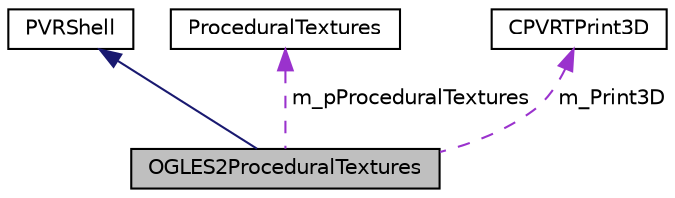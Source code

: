 digraph "OGLES2ProceduralTextures"
{
  edge [fontname="Helvetica",fontsize="10",labelfontname="Helvetica",labelfontsize="10"];
  node [fontname="Helvetica",fontsize="10",shape=record];
  Node1 [label="OGLES2ProceduralTextures",height=0.2,width=0.4,color="black", fillcolor="grey75", style="filled", fontcolor="black"];
  Node2 -> Node1 [dir="back",color="midnightblue",fontsize="10",style="solid",fontname="Helvetica"];
  Node2 [label="PVRShell",height=0.2,width=0.4,color="black", fillcolor="white", style="filled",URL="$class_p_v_r_shell.html",tooltip="Inherited by the application; responsible for abstracting the OS and API. "];
  Node3 -> Node1 [dir="back",color="darkorchid3",fontsize="10",style="dashed",label=" m_pProceduralTextures" ,fontname="Helvetica"];
  Node3 [label="ProceduralTextures",height=0.2,width=0.4,color="black", fillcolor="white", style="filled",URL="$class_procedural_textures.html"];
  Node4 -> Node1 [dir="back",color="darkorchid3",fontsize="10",style="dashed",label=" m_Print3D" ,fontname="Helvetica"];
  Node4 [label="CPVRTPrint3D",height=0.2,width=0.4,color="black", fillcolor="white", style="filled",URL="$class_c_p_v_r_t_print3_d.html",tooltip="Display text/logos on the screen. "];
}
